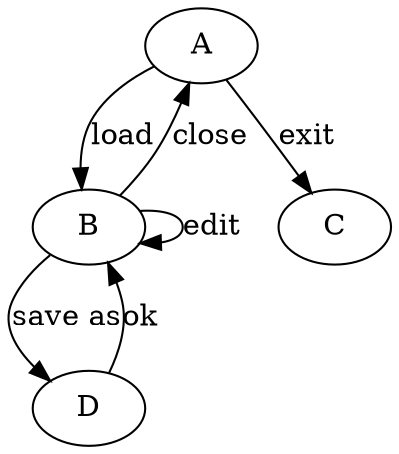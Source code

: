 digraph "" {
	A -> B	[key=0,
		label=load];
	A -> C	[key=0,
		label=exit];
	B -> A	[key=0,
		label=close];
	B -> B	[key=0,
		label=edit];
	B -> D	[key=0,
		label="save as"];
	D -> B	[key=0,
		label=ok];
}
